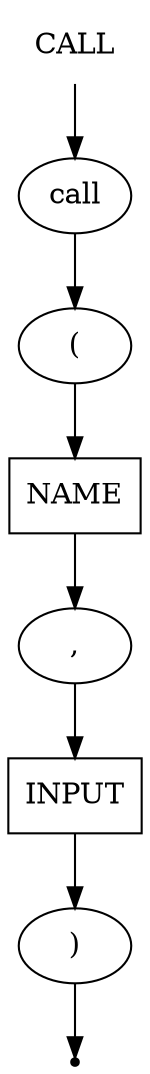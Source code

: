 digraph CALL {
    start [label=CALL shape=plaintext]
    call [label=call shape=oval]
    open [label="(" shape=oval]
    name [label=NAME shape=box]
    comma [label="," shape=oval]
    input [label=INPUT shape=box]
    close [label=")" shape=oval]
    end [label="" shape=point]

    start -> call
    call -> open
    open -> name
    name -> comma
    comma -> input
    input -> close
    close -> end
}